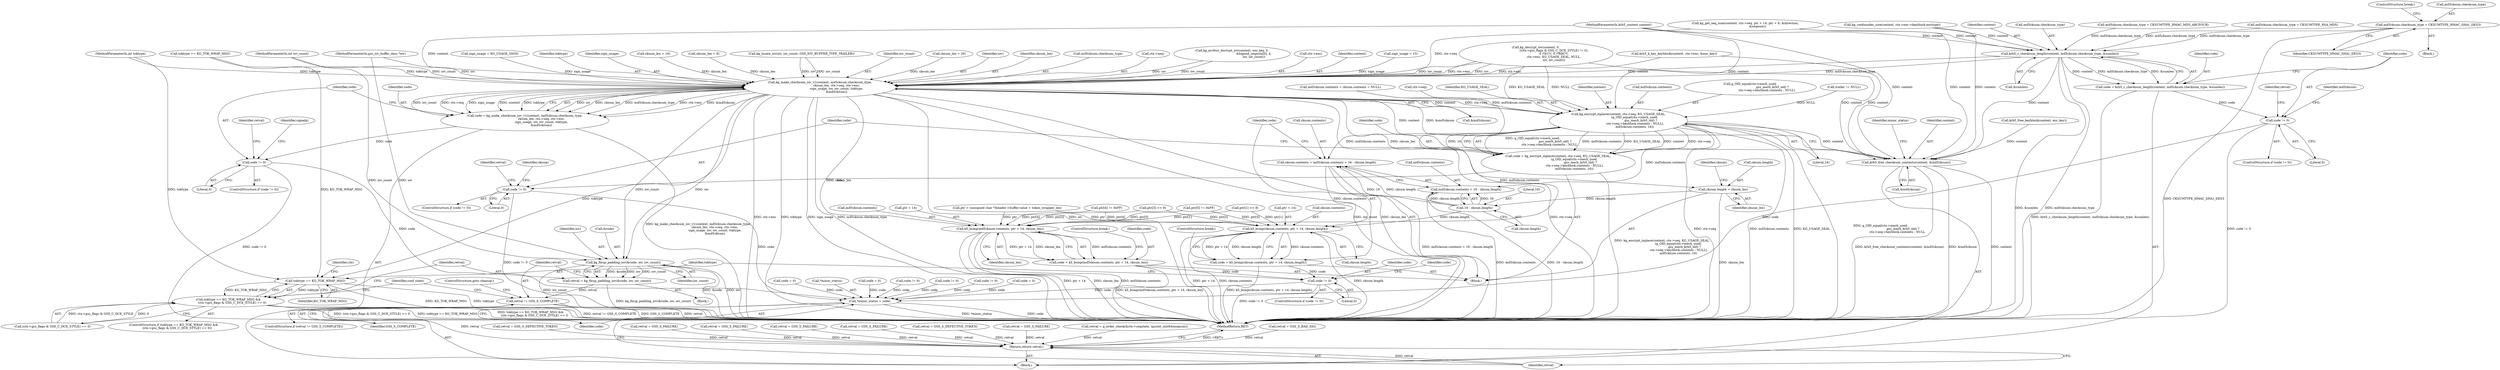 digraph "0_krb5_e6ae703ae597d798e310368d52b8f38ee11c6a73_0@API" {
"1000581" [label="(Call,md5cksum.checksum_type = CKSUMTYPE_HMAC_SHA1_DES3)"];
"1000591" [label="(Call,krb5_c_checksum_length(context, md5cksum.checksum_type, &sumlen))"];
"1000589" [label="(Call,code = krb5_c_checksum_length(context, md5cksum.checksum_type, &sumlen))"];
"1000599" [label="(Call,code != 0)"];
"1000834" [label="(Call,*minor_status = code)"];
"1000614" [label="(Call,kg_make_checksum_iov_v1(context, md5cksum.checksum_type,\n                                   cksum_len, ctx->seq, ctx->enc,\n                                   sign_usage, iov, iov_count, toktype,\n                                   &md5cksum))"];
"1000612" [label="(Call,code = kg_make_checksum_iov_v1(context, md5cksum.checksum_type,\n                                   cksum_len, ctx->seq, ctx->enc,\n                                   sign_usage, iov, iov_count, toktype,\n                                   &md5cksum))"];
"1000633" [label="(Call,code != 0)"];
"1000648" [label="(Call,kg_encrypt_inplace(context, ctx->seq, KG_USAGE_SEAL,\n                                  (g_OID_equal(ctx->mech_used,\n                                               gss_mech_krb5_old) ?\n                                   ctx->seq->keyblock.contents : NULL),\n                                  md5cksum.contents, 16))"];
"1000646" [label="(Call,code = kg_encrypt_inplace(context, ctx->seq, KG_USAGE_SEAL,\n                                  (g_OID_equal(ctx->mech_used,\n                                               gss_mech_krb5_old) ?\n                                   ctx->seq->keyblock.contents : NULL),\n                                  md5cksum.contents, 16))"];
"1000673" [label="(Call,code != 0)"];
"1000686" [label="(Call,cksum.contents = md5cksum.contents + 16 - cksum.length)"];
"1000701" [label="(Call,k5_bcmp(cksum.contents, ptr + 14, cksum.length))"];
"1000699" [label="(Call,code = k5_bcmp(cksum.contents, ptr + 14, cksum.length))"];
"1000735" [label="(Call,code != 0)"];
"1000690" [label="(Call,md5cksum.contents + 16 - cksum.length)"];
"1000830" [label="(Call,krb5_free_checksum_contents(context, &md5cksum))"];
"1000681" [label="(Call,cksum.length = cksum_len)"];
"1000694" [label="(Call,16 - cksum.length)"];
"1000716" [label="(Call,k5_bcmp(md5cksum.contents, ptr + 14, cksum_len))"];
"1000714" [label="(Call,code = k5_bcmp(md5cksum.contents, ptr + 14, cksum_len))"];
"1000748" [label="(Call,toktype == KG_TOK_WRAP_MSG)"];
"1000747" [label="(Call,toktype == KG_TOK_WRAP_MSG &&\n        (ctx->gss_flags & GSS_C_DCE_STYLE) == 0)"];
"1000761" [label="(Call,kg_fixup_padding_iov(&code, iov, iov_count))"];
"1000759" [label="(Call,retval = kg_fixup_padding_iov(&code, iov, iov_count))"];
"1000767" [label="(Call,retval != GSS_S_COMPLETE)"];
"1000838" [label="(Return,return retval;)"];
"1000700" [label="(Identifier,code)"];
"1000649" [label="(Identifier,context)"];
"1000686" [label="(Call,cksum.contents = md5cksum.contents + 16 - cksum.length)"];
"1000638" [label="(Identifier,retval)"];
"1000672" [label="(ControlStructure,if (code != 0))"];
"1000687" [label="(Call,cksum.contents)"];
"1000726" [label="(Call,code = 0)"];
"1000764" [label="(Identifier,iov)"];
"1000440" [label="(Call,krb5_k_key_keyblock(context, ctx->enc, &enc_key))"];
"1000233" [label="(Call,ptr[1] << 8)"];
"1000152" [label="(Call,md5cksum.contents = cksum.contents = NULL)"];
"1000634" [label="(Identifier,code)"];
"1000532" [label="(Call,kg_confounder_size(context, ctx->enc->keyblock.enctype))"];
"1000765" [label="(Identifier,iov_count)"];
"1000448" [label="(Call,code != 0)"];
"1000747" [label="(Call,toktype == KG_TOK_WRAP_MSG &&\n        (ctx->gss_flags & GSS_C_DCE_STYLE) == 0)"];
"1000674" [label="(Identifier,code)"];
"1000590" [label="(Identifier,code)"];
"1000742" [label="(Call,retval = GSS_S_BAD_SIG)"];
"1000723" [label="(Identifier,cksum_len)"];
"1000647" [label="(Identifier,code)"];
"1000601" [label="(Literal,0)"];
"1000668" [label="(Call,md5cksum.contents)"];
"1000405" [label="(Call,code != 0)"];
"1000736" [label="(Identifier,code)"];
"1000140" [label="(Call,sign_usage = KG_USAGE_SIGN)"];
"1000215" [label="(Call,ptr = (unsigned char *)header->buffer.value + token_wrapper_len)"];
"1000556" [label="(Call,retval = GSS_S_DEFECTIVE_TOKEN)"];
"1000603" [label="(Call,retval = GSS_S_FAILURE)"];
"1000117" [label="(MethodParameterIn,int toktype)"];
"1000839" [label="(Identifier,retval)"];
"1000836" [label="(Identifier,minor_status)"];
"1000758" [label="(Block,)"];
"1000635" [label="(Literal,0)"];
"1000600" [label="(Identifier,code)"];
"1000629" [label="(Identifier,toktype)"];
"1000596" [label="(Call,&sumlen)"];
"1000678" [label="(Identifier,retval)"];
"1000592" [label="(Identifier,context)"];
"1000452" [label="(Call,retval = GSS_S_FAILURE)"];
"1000716" [label="(Call,k5_bcmp(md5cksum.contents, ptr + 14, cksum_len))"];
"1000708" [label="(Call,cksum.length)"];
"1000589" [label="(Call,code = krb5_c_checksum_length(context, md5cksum.checksum_type, &sumlen))"];
"1000838" [label="(Return,return retval;)"];
"1000831" [label="(Identifier,context)"];
"1000643" [label="(Block,)"];
"1000751" [label="(Call,(ctx->gss_flags & GSS_C_DCE_STYLE) == 0)"];
"1000691" [label="(Call,md5cksum.contents)"];
"1000688" [label="(Identifier,cksum)"];
"1000696" [label="(Call,cksum.length)"];
"1000609" [label="(Identifier,md5cksum)"];
"1000766" [label="(ControlStructure,if (retval != GSS_S_COMPLETE))"];
"1000633" [label="(Call,code != 0)"];
"1000737" [label="(Literal,0)"];
"1000762" [label="(Call,&code)"];
"1000717" [label="(Call,md5cksum.contents)"];
"1000754" [label="(Identifier,ctx)"];
"1000626" [label="(Identifier,sign_usage)"];
"1000773" [label="(Identifier,conf_state)"];
"1000371" [label="(Call,cksum_len = 16)"];
"1000724" [label="(ControlStructure,break;)"];
"1000646" [label="(Call,code = kg_encrypt_inplace(context, ctx->seq, KG_USAGE_SEAL,\n                                  (g_OID_equal(ctx->mech_used,\n                                               gss_mech_krb5_old) ?\n                                   ctx->seq->keyblock.contents : NULL),\n                                  md5cksum.contents, 16))"];
"1000526" [label="(Call,retval = GSS_S_FAILURE)"];
"1000673" [label="(Call,code != 0)"];
"1000654" [label="(Call,g_OID_equal(ctx->mech_used,\n                                               gss_mech_krb5_old) ?\n                                   ctx->seq->keyblock.contents : NULL)"];
"1000359" [label="(Call,cksum_len = 8)"];
"1000581" [label="(Call,md5cksum.checksum_type = CKSUMTYPE_HMAC_SHA1_DES3)"];
"1000522" [label="(Call,code != 0)"];
"1000416" [label="(Call,toktype == KG_TOK_WRAP_MSG)"];
"1000637" [label="(Call,retval = GSS_S_FAILURE)"];
"1000613" [label="(Identifier,code)"];
"1000173" [label="(Call,kg_locate_iov(iov, iov_count, GSS_IOV_BUFFER_TYPE_TRAILER))"];
"1000628" [label="(Identifier,iov_count)"];
"1000376" [label="(Call,cksum_len = 20)"];
"1000720" [label="(Call,ptr + 14)"];
"1000648" [label="(Call,kg_encrypt_inplace(context, ctx->seq, KG_USAGE_SEAL,\n                                  (g_OID_equal(ctx->mech_used,\n                                               gss_mech_krb5_old) ?\n                                   ctx->seq->keyblock.contents : NULL),\n                                  md5cksum.contents, 16))"];
"1000735" [label="(Call,code != 0)"];
"1000748" [label="(Call,toktype == KG_TOK_WRAP_MSG)"];
"1000113" [label="(MethodParameterIn,int iov_count)"];
"1000729" [label="(Call,retval = GSS_S_DEFECTIVE_TOKEN)"];
"1000677" [label="(Call,retval = GSS_S_FAILURE)"];
"1000768" [label="(Identifier,retval)"];
"1000502" [label="(Call,kg_decrypt_iov(context, 0,\n                                      ((ctx->gss_flags & GSS_C_DCE_STYLE) != 0),\n                                      0 /*EC*/, 0 /*RRC*/,\n                                      ctx->enc, KG_USAGE_SEAL, NULL,\n                                      iov, iov_count))"];
"1000739" [label="(Call,code = 0)"];
"1000740" [label="(Identifier,code)"];
"1000837" [label="(Identifier,code)"];
"1000109" [label="(MethodParameterIn,krb5_context context)"];
"1000389" [label="(Call,kg_get_seq_num(context, ctx->seq, ptr + 14, ptr + 6, &direction,\n                          &seqnum))"];
"1000252" [label="(Call,ptr[4] != 0xFF)"];
"1000682" [label="(Call,cksum.length)"];
"1000685" [label="(Identifier,cksum_len)"];
"1000690" [label="(Call,md5cksum.contents + 16 - cksum.length)"];
"1000699" [label="(Call,code = k5_bcmp(cksum.contents, ptr + 14, cksum.length))"];
"1000734" [label="(ControlStructure,if (code != 0))"];
"1000750" [label="(Identifier,KG_TOK_WRAP_MSG)"];
"1000840" [label="(MethodReturn,RET)"];
"1000627" [label="(Identifier,iov)"];
"1000112" [label="(MethodParameterIn,gss_iov_buffer_desc *iov)"];
"1000705" [label="(Call,ptr + 14)"];
"1000257" [label="(Call,ptr[5] != 0xFF)"];
"1000834" [label="(Call,*minor_status = code)"];
"1000761" [label="(Call,kg_fixup_padding_iov(&code, iov, iov_count))"];
"1000245" [label="(Call,ptr[3] << 8)"];
"1000619" [label="(Identifier,cksum_len)"];
"1000562" [label="(Block,)"];
"1000586" [label="(ControlStructure,break;)"];
"1000632" [label="(ControlStructure,if (code != 0))"];
"1000816" [label="(Call,code = 0)"];
"1000582" [label="(Call,md5cksum.checksum_type)"];
"1000179" [label="(Call,trailer != NULL)"];
"1000702" [label="(Call,cksum.contents)"];
"1000769" [label="(Identifier,GSS_S_COMPLETE)"];
"1000759" [label="(Call,retval = kg_fixup_padding_iov(&code, iov, iov_count))"];
"1000593" [label="(Call,md5cksum.checksum_type)"];
"1000612" [label="(Call,code = kg_make_checksum_iov_v1(context, md5cksum.checksum_type,\n                                   cksum_len, ctx->seq, ctx->enc,\n                                   sign_usage, iov, iov_count, toktype,\n                                   &md5cksum))"];
"1000604" [label="(Identifier,retval)"];
"1000835" [label="(Call,*minor_status)"];
"1000642" [label="(Identifier,signalg)"];
"1000770" [label="(ControlStructure,goto cleanup;)"];
"1000695" [label="(Literal,16)"];
"1000614" [label="(Call,kg_make_checksum_iov_v1(context, md5cksum.checksum_type,\n                                   cksum_len, ctx->seq, ctx->enc,\n                                   sign_usage, iov, iov_count, toktype,\n                                   &md5cksum))"];
"1000760" [label="(Identifier,retval)"];
"1000681" [label="(Call,cksum.length = cksum_len)"];
"1000591" [label="(Call,krb5_c_checksum_length(context, md5cksum.checksum_type, &sumlen))"];
"1000832" [label="(Call,&md5cksum)"];
"1000616" [label="(Call,md5cksum.checksum_type)"];
"1000599" [label="(Call,code != 0)"];
"1000574" [label="(Call,md5cksum.checksum_type = CKSUMTYPE_HMAC_MD5_ARCFOUR)"];
"1000567" [label="(Call,md5cksum.checksum_type = CKSUMTYPE_RSA_MD5)"];
"1000620" [label="(Call,ctx->seq)"];
"1000118" [label="(Block,)"];
"1000714" [label="(Call,code = k5_bcmp(md5cksum.contents, ptr + 14, cksum_len))"];
"1000671" [label="(Literal,16)"];
"1000746" [label="(ControlStructure,if (toktype == KG_TOK_WRAP_MSG &&\n        (ctx->gss_flags & GSS_C_DCE_STYLE) == 0))"];
"1000767" [label="(Call,retval != GSS_S_COMPLETE)"];
"1000711" [label="(ControlStructure,break;)"];
"1000819" [label="(Call,retval = g_order_check(&ctx->seqstate, (gssint_uint64)seqnum))"];
"1000650" [label="(Call,ctx->seq)"];
"1000484" [label="(Call,kg_arcfour_docrypt_iov(context, enc_key, 0,\n                                              &bigend_seqnum[0], 4,\n                                              iov, iov_count))"];
"1000830" [label="(Call,krb5_free_checksum_contents(context, &md5cksum))"];
"1000694" [label="(Call,16 - cksum.length)"];
"1000630" [label="(Call,&md5cksum)"];
"1000623" [label="(Call,ctx->enc)"];
"1000749" [label="(Identifier,toktype)"];
"1000585" [label="(Identifier,CKSUMTYPE_HMAC_SHA1_DES3)"];
"1000701" [label="(Call,k5_bcmp(cksum.contents, ptr + 14, cksum.length))"];
"1000615" [label="(Identifier,context)"];
"1000683" [label="(Identifier,cksum)"];
"1000366" [label="(Call,sign_usage = 15)"];
"1000675" [label="(Literal,0)"];
"1000715" [label="(Identifier,code)"];
"1000653" [label="(Identifier,KG_USAGE_SEAL)"];
"1000598" [label="(ControlStructure,if (code != 0))"];
"1000495" [label="(Call,krb5_free_keyblock(context, enc_key))"];
"1000581" -> "1000562"  [label="AST: "];
"1000581" -> "1000585"  [label="CFG: "];
"1000582" -> "1000581"  [label="AST: "];
"1000585" -> "1000581"  [label="AST: "];
"1000586" -> "1000581"  [label="CFG: "];
"1000581" -> "1000840"  [label="DDG: CKSUMTYPE_HMAC_SHA1_DES3"];
"1000581" -> "1000591"  [label="DDG: md5cksum.checksum_type"];
"1000591" -> "1000589"  [label="AST: "];
"1000591" -> "1000596"  [label="CFG: "];
"1000592" -> "1000591"  [label="AST: "];
"1000593" -> "1000591"  [label="AST: "];
"1000596" -> "1000591"  [label="AST: "];
"1000589" -> "1000591"  [label="CFG: "];
"1000591" -> "1000840"  [label="DDG: &sumlen"];
"1000591" -> "1000840"  [label="DDG: md5cksum.checksum_type"];
"1000591" -> "1000589"  [label="DDG: context"];
"1000591" -> "1000589"  [label="DDG: md5cksum.checksum_type"];
"1000591" -> "1000589"  [label="DDG: &sumlen"];
"1000532" -> "1000591"  [label="DDG: context"];
"1000389" -> "1000591"  [label="DDG: context"];
"1000109" -> "1000591"  [label="DDG: context"];
"1000574" -> "1000591"  [label="DDG: md5cksum.checksum_type"];
"1000567" -> "1000591"  [label="DDG: md5cksum.checksum_type"];
"1000591" -> "1000614"  [label="DDG: context"];
"1000591" -> "1000614"  [label="DDG: md5cksum.checksum_type"];
"1000591" -> "1000830"  [label="DDG: context"];
"1000589" -> "1000118"  [label="AST: "];
"1000590" -> "1000589"  [label="AST: "];
"1000600" -> "1000589"  [label="CFG: "];
"1000589" -> "1000840"  [label="DDG: krb5_c_checksum_length(context, md5cksum.checksum_type, &sumlen)"];
"1000589" -> "1000599"  [label="DDG: code"];
"1000599" -> "1000598"  [label="AST: "];
"1000599" -> "1000601"  [label="CFG: "];
"1000600" -> "1000599"  [label="AST: "];
"1000601" -> "1000599"  [label="AST: "];
"1000604" -> "1000599"  [label="CFG: "];
"1000609" -> "1000599"  [label="CFG: "];
"1000599" -> "1000840"  [label="DDG: code != 0"];
"1000599" -> "1000834"  [label="DDG: code"];
"1000834" -> "1000118"  [label="AST: "];
"1000834" -> "1000837"  [label="CFG: "];
"1000835" -> "1000834"  [label="AST: "];
"1000837" -> "1000834"  [label="AST: "];
"1000839" -> "1000834"  [label="CFG: "];
"1000834" -> "1000840"  [label="DDG: *minor_status"];
"1000834" -> "1000840"  [label="DDG: code"];
"1000816" -> "1000834"  [label="DDG: code"];
"1000726" -> "1000834"  [label="DDG: code"];
"1000448" -> "1000834"  [label="DDG: code"];
"1000522" -> "1000834"  [label="DDG: code"];
"1000405" -> "1000834"  [label="DDG: code"];
"1000735" -> "1000834"  [label="DDG: code"];
"1000633" -> "1000834"  [label="DDG: code"];
"1000673" -> "1000834"  [label="DDG: code"];
"1000739" -> "1000834"  [label="DDG: code"];
"1000614" -> "1000612"  [label="AST: "];
"1000614" -> "1000630"  [label="CFG: "];
"1000615" -> "1000614"  [label="AST: "];
"1000616" -> "1000614"  [label="AST: "];
"1000619" -> "1000614"  [label="AST: "];
"1000620" -> "1000614"  [label="AST: "];
"1000623" -> "1000614"  [label="AST: "];
"1000626" -> "1000614"  [label="AST: "];
"1000627" -> "1000614"  [label="AST: "];
"1000628" -> "1000614"  [label="AST: "];
"1000629" -> "1000614"  [label="AST: "];
"1000630" -> "1000614"  [label="AST: "];
"1000612" -> "1000614"  [label="CFG: "];
"1000614" -> "1000840"  [label="DDG: ctx->enc"];
"1000614" -> "1000840"  [label="DDG: toktype"];
"1000614" -> "1000840"  [label="DDG: sign_usage"];
"1000614" -> "1000840"  [label="DDG: md5cksum.checksum_type"];
"1000614" -> "1000840"  [label="DDG: iov"];
"1000614" -> "1000840"  [label="DDG: iov_count"];
"1000614" -> "1000840"  [label="DDG: cksum_len"];
"1000614" -> "1000840"  [label="DDG: ctx->seq"];
"1000614" -> "1000612"  [label="DDG: iov"];
"1000614" -> "1000612"  [label="DDG: cksum_len"];
"1000614" -> "1000612"  [label="DDG: md5cksum.checksum_type"];
"1000614" -> "1000612"  [label="DDG: ctx->enc"];
"1000614" -> "1000612"  [label="DDG: &md5cksum"];
"1000614" -> "1000612"  [label="DDG: iov_count"];
"1000614" -> "1000612"  [label="DDG: ctx->seq"];
"1000614" -> "1000612"  [label="DDG: sign_usage"];
"1000614" -> "1000612"  [label="DDG: context"];
"1000614" -> "1000612"  [label="DDG: toktype"];
"1000109" -> "1000614"  [label="DDG: context"];
"1000376" -> "1000614"  [label="DDG: cksum_len"];
"1000359" -> "1000614"  [label="DDG: cksum_len"];
"1000371" -> "1000614"  [label="DDG: cksum_len"];
"1000389" -> "1000614"  [label="DDG: ctx->seq"];
"1000440" -> "1000614"  [label="DDG: ctx->enc"];
"1000502" -> "1000614"  [label="DDG: ctx->enc"];
"1000502" -> "1000614"  [label="DDG: iov"];
"1000502" -> "1000614"  [label="DDG: iov_count"];
"1000140" -> "1000614"  [label="DDG: sign_usage"];
"1000366" -> "1000614"  [label="DDG: sign_usage"];
"1000484" -> "1000614"  [label="DDG: iov"];
"1000484" -> "1000614"  [label="DDG: iov_count"];
"1000173" -> "1000614"  [label="DDG: iov"];
"1000173" -> "1000614"  [label="DDG: iov_count"];
"1000112" -> "1000614"  [label="DDG: iov"];
"1000113" -> "1000614"  [label="DDG: iov_count"];
"1000416" -> "1000614"  [label="DDG: toktype"];
"1000117" -> "1000614"  [label="DDG: toktype"];
"1000614" -> "1000648"  [label="DDG: context"];
"1000614" -> "1000648"  [label="DDG: ctx->seq"];
"1000614" -> "1000681"  [label="DDG: cksum_len"];
"1000614" -> "1000716"  [label="DDG: cksum_len"];
"1000614" -> "1000748"  [label="DDG: toktype"];
"1000614" -> "1000761"  [label="DDG: iov"];
"1000614" -> "1000761"  [label="DDG: iov_count"];
"1000614" -> "1000830"  [label="DDG: context"];
"1000614" -> "1000830"  [label="DDG: &md5cksum"];
"1000612" -> "1000118"  [label="AST: "];
"1000613" -> "1000612"  [label="AST: "];
"1000634" -> "1000612"  [label="CFG: "];
"1000612" -> "1000840"  [label="DDG: kg_make_checksum_iov_v1(context, md5cksum.checksum_type,\n                                   cksum_len, ctx->seq, ctx->enc,\n                                   sign_usage, iov, iov_count, toktype,\n                                   &md5cksum)"];
"1000612" -> "1000633"  [label="DDG: code"];
"1000633" -> "1000632"  [label="AST: "];
"1000633" -> "1000635"  [label="CFG: "];
"1000634" -> "1000633"  [label="AST: "];
"1000635" -> "1000633"  [label="AST: "];
"1000638" -> "1000633"  [label="CFG: "];
"1000642" -> "1000633"  [label="CFG: "];
"1000633" -> "1000840"  [label="DDG: code != 0"];
"1000648" -> "1000646"  [label="AST: "];
"1000648" -> "1000671"  [label="CFG: "];
"1000649" -> "1000648"  [label="AST: "];
"1000650" -> "1000648"  [label="AST: "];
"1000653" -> "1000648"  [label="AST: "];
"1000654" -> "1000648"  [label="AST: "];
"1000668" -> "1000648"  [label="AST: "];
"1000671" -> "1000648"  [label="AST: "];
"1000646" -> "1000648"  [label="CFG: "];
"1000648" -> "1000840"  [label="DDG: ctx->seq"];
"1000648" -> "1000840"  [label="DDG: md5cksum.contents"];
"1000648" -> "1000840"  [label="DDG: KG_USAGE_SEAL"];
"1000648" -> "1000840"  [label="DDG: g_OID_equal(ctx->mech_used,\n                                               gss_mech_krb5_old) ?\n                                   ctx->seq->keyblock.contents : NULL"];
"1000648" -> "1000646"  [label="DDG: g_OID_equal(ctx->mech_used,\n                                               gss_mech_krb5_old) ?\n                                   ctx->seq->keyblock.contents : NULL"];
"1000648" -> "1000646"  [label="DDG: md5cksum.contents"];
"1000648" -> "1000646"  [label="DDG: KG_USAGE_SEAL"];
"1000648" -> "1000646"  [label="DDG: context"];
"1000648" -> "1000646"  [label="DDG: ctx->seq"];
"1000648" -> "1000646"  [label="DDG: 16"];
"1000109" -> "1000648"  [label="DDG: context"];
"1000502" -> "1000648"  [label="DDG: KG_USAGE_SEAL"];
"1000502" -> "1000648"  [label="DDG: NULL"];
"1000179" -> "1000648"  [label="DDG: NULL"];
"1000152" -> "1000648"  [label="DDG: md5cksum.contents"];
"1000648" -> "1000686"  [label="DDG: md5cksum.contents"];
"1000648" -> "1000690"  [label="DDG: md5cksum.contents"];
"1000648" -> "1000830"  [label="DDG: context"];
"1000646" -> "1000643"  [label="AST: "];
"1000647" -> "1000646"  [label="AST: "];
"1000674" -> "1000646"  [label="CFG: "];
"1000646" -> "1000840"  [label="DDG: kg_encrypt_inplace(context, ctx->seq, KG_USAGE_SEAL,\n                                  (g_OID_equal(ctx->mech_used,\n                                               gss_mech_krb5_old) ?\n                                   ctx->seq->keyblock.contents : NULL),\n                                  md5cksum.contents, 16)"];
"1000646" -> "1000673"  [label="DDG: code"];
"1000673" -> "1000672"  [label="AST: "];
"1000673" -> "1000675"  [label="CFG: "];
"1000674" -> "1000673"  [label="AST: "];
"1000675" -> "1000673"  [label="AST: "];
"1000678" -> "1000673"  [label="CFG: "];
"1000683" -> "1000673"  [label="CFG: "];
"1000673" -> "1000840"  [label="DDG: code != 0"];
"1000686" -> "1000643"  [label="AST: "];
"1000686" -> "1000690"  [label="CFG: "];
"1000687" -> "1000686"  [label="AST: "];
"1000690" -> "1000686"  [label="AST: "];
"1000700" -> "1000686"  [label="CFG: "];
"1000686" -> "1000840"  [label="DDG: md5cksum.contents + 16 - cksum.length"];
"1000694" -> "1000686"  [label="DDG: 16"];
"1000694" -> "1000686"  [label="DDG: cksum.length"];
"1000686" -> "1000701"  [label="DDG: cksum.contents"];
"1000701" -> "1000699"  [label="AST: "];
"1000701" -> "1000708"  [label="CFG: "];
"1000702" -> "1000701"  [label="AST: "];
"1000705" -> "1000701"  [label="AST: "];
"1000708" -> "1000701"  [label="AST: "];
"1000699" -> "1000701"  [label="CFG: "];
"1000701" -> "1000840"  [label="DDG: cksum.length"];
"1000701" -> "1000840"  [label="DDG: ptr + 14"];
"1000701" -> "1000840"  [label="DDG: cksum.contents"];
"1000701" -> "1000699"  [label="DDG: cksum.contents"];
"1000701" -> "1000699"  [label="DDG: ptr + 14"];
"1000701" -> "1000699"  [label="DDG: cksum.length"];
"1000252" -> "1000701"  [label="DDG: ptr[4]"];
"1000257" -> "1000701"  [label="DDG: ptr[5]"];
"1000233" -> "1000701"  [label="DDG: ptr[1]"];
"1000245" -> "1000701"  [label="DDG: ptr[3]"];
"1000215" -> "1000701"  [label="DDG: ptr"];
"1000694" -> "1000701"  [label="DDG: cksum.length"];
"1000699" -> "1000643"  [label="AST: "];
"1000700" -> "1000699"  [label="AST: "];
"1000711" -> "1000699"  [label="CFG: "];
"1000699" -> "1000840"  [label="DDG: k5_bcmp(cksum.contents, ptr + 14, cksum.length)"];
"1000699" -> "1000735"  [label="DDG: code"];
"1000735" -> "1000734"  [label="AST: "];
"1000735" -> "1000737"  [label="CFG: "];
"1000736" -> "1000735"  [label="AST: "];
"1000737" -> "1000735"  [label="AST: "];
"1000740" -> "1000735"  [label="CFG: "];
"1000749" -> "1000735"  [label="CFG: "];
"1000735" -> "1000840"  [label="DDG: code != 0"];
"1000714" -> "1000735"  [label="DDG: code"];
"1000690" -> "1000694"  [label="CFG: "];
"1000691" -> "1000690"  [label="AST: "];
"1000694" -> "1000690"  [label="AST: "];
"1000690" -> "1000840"  [label="DDG: 16 - cksum.length"];
"1000690" -> "1000840"  [label="DDG: md5cksum.contents"];
"1000694" -> "1000690"  [label="DDG: 16"];
"1000694" -> "1000690"  [label="DDG: cksum.length"];
"1000830" -> "1000118"  [label="AST: "];
"1000830" -> "1000832"  [label="CFG: "];
"1000831" -> "1000830"  [label="AST: "];
"1000832" -> "1000830"  [label="AST: "];
"1000836" -> "1000830"  [label="CFG: "];
"1000830" -> "1000840"  [label="DDG: krb5_free_checksum_contents(context, &md5cksum)"];
"1000830" -> "1000840"  [label="DDG: &md5cksum"];
"1000830" -> "1000840"  [label="DDG: context"];
"1000532" -> "1000830"  [label="DDG: context"];
"1000495" -> "1000830"  [label="DDG: context"];
"1000502" -> "1000830"  [label="DDG: context"];
"1000389" -> "1000830"  [label="DDG: context"];
"1000440" -> "1000830"  [label="DDG: context"];
"1000109" -> "1000830"  [label="DDG: context"];
"1000681" -> "1000643"  [label="AST: "];
"1000681" -> "1000685"  [label="CFG: "];
"1000682" -> "1000681"  [label="AST: "];
"1000685" -> "1000681"  [label="AST: "];
"1000688" -> "1000681"  [label="CFG: "];
"1000681" -> "1000840"  [label="DDG: cksum_len"];
"1000681" -> "1000694"  [label="DDG: cksum.length"];
"1000694" -> "1000696"  [label="CFG: "];
"1000695" -> "1000694"  [label="AST: "];
"1000696" -> "1000694"  [label="AST: "];
"1000716" -> "1000714"  [label="AST: "];
"1000716" -> "1000723"  [label="CFG: "];
"1000717" -> "1000716"  [label="AST: "];
"1000720" -> "1000716"  [label="AST: "];
"1000723" -> "1000716"  [label="AST: "];
"1000714" -> "1000716"  [label="CFG: "];
"1000716" -> "1000840"  [label="DDG: md5cksum.contents"];
"1000716" -> "1000840"  [label="DDG: ptr + 14"];
"1000716" -> "1000840"  [label="DDG: cksum_len"];
"1000716" -> "1000714"  [label="DDG: md5cksum.contents"];
"1000716" -> "1000714"  [label="DDG: ptr + 14"];
"1000716" -> "1000714"  [label="DDG: cksum_len"];
"1000152" -> "1000716"  [label="DDG: md5cksum.contents"];
"1000252" -> "1000716"  [label="DDG: ptr[4]"];
"1000257" -> "1000716"  [label="DDG: ptr[5]"];
"1000233" -> "1000716"  [label="DDG: ptr[1]"];
"1000245" -> "1000716"  [label="DDG: ptr[3]"];
"1000215" -> "1000716"  [label="DDG: ptr"];
"1000714" -> "1000643"  [label="AST: "];
"1000715" -> "1000714"  [label="AST: "];
"1000724" -> "1000714"  [label="CFG: "];
"1000714" -> "1000840"  [label="DDG: k5_bcmp(md5cksum.contents, ptr + 14, cksum_len)"];
"1000748" -> "1000747"  [label="AST: "];
"1000748" -> "1000750"  [label="CFG: "];
"1000749" -> "1000748"  [label="AST: "];
"1000750" -> "1000748"  [label="AST: "];
"1000754" -> "1000748"  [label="CFG: "];
"1000747" -> "1000748"  [label="CFG: "];
"1000748" -> "1000840"  [label="DDG: KG_TOK_WRAP_MSG"];
"1000748" -> "1000840"  [label="DDG: toktype"];
"1000748" -> "1000747"  [label="DDG: toktype"];
"1000748" -> "1000747"  [label="DDG: KG_TOK_WRAP_MSG"];
"1000117" -> "1000748"  [label="DDG: toktype"];
"1000416" -> "1000748"  [label="DDG: KG_TOK_WRAP_MSG"];
"1000747" -> "1000746"  [label="AST: "];
"1000747" -> "1000751"  [label="CFG: "];
"1000751" -> "1000747"  [label="AST: "];
"1000760" -> "1000747"  [label="CFG: "];
"1000773" -> "1000747"  [label="CFG: "];
"1000747" -> "1000840"  [label="DDG: (ctx->gss_flags & GSS_C_DCE_STYLE) == 0"];
"1000747" -> "1000840"  [label="DDG: toktype == KG_TOK_WRAP_MSG"];
"1000747" -> "1000840"  [label="DDG: toktype == KG_TOK_WRAP_MSG &&\n        (ctx->gss_flags & GSS_C_DCE_STYLE) == 0"];
"1000751" -> "1000747"  [label="DDG: ctx->gss_flags & GSS_C_DCE_STYLE"];
"1000751" -> "1000747"  [label="DDG: 0"];
"1000761" -> "1000759"  [label="AST: "];
"1000761" -> "1000765"  [label="CFG: "];
"1000762" -> "1000761"  [label="AST: "];
"1000764" -> "1000761"  [label="AST: "];
"1000765" -> "1000761"  [label="AST: "];
"1000759" -> "1000761"  [label="CFG: "];
"1000761" -> "1000840"  [label="DDG: &code"];
"1000761" -> "1000840"  [label="DDG: iov"];
"1000761" -> "1000840"  [label="DDG: iov_count"];
"1000761" -> "1000759"  [label="DDG: &code"];
"1000761" -> "1000759"  [label="DDG: iov"];
"1000761" -> "1000759"  [label="DDG: iov_count"];
"1000112" -> "1000761"  [label="DDG: iov"];
"1000113" -> "1000761"  [label="DDG: iov_count"];
"1000759" -> "1000758"  [label="AST: "];
"1000760" -> "1000759"  [label="AST: "];
"1000768" -> "1000759"  [label="CFG: "];
"1000759" -> "1000840"  [label="DDG: kg_fixup_padding_iov(&code, iov, iov_count)"];
"1000759" -> "1000767"  [label="DDG: retval"];
"1000767" -> "1000766"  [label="AST: "];
"1000767" -> "1000769"  [label="CFG: "];
"1000768" -> "1000767"  [label="AST: "];
"1000769" -> "1000767"  [label="AST: "];
"1000770" -> "1000767"  [label="CFG: "];
"1000773" -> "1000767"  [label="CFG: "];
"1000767" -> "1000840"  [label="DDG: retval != GSS_S_COMPLETE"];
"1000767" -> "1000840"  [label="DDG: GSS_S_COMPLETE"];
"1000767" -> "1000840"  [label="DDG: retval"];
"1000767" -> "1000838"  [label="DDG: retval"];
"1000838" -> "1000118"  [label="AST: "];
"1000838" -> "1000839"  [label="CFG: "];
"1000839" -> "1000838"  [label="AST: "];
"1000840" -> "1000838"  [label="CFG: "];
"1000838" -> "1000840"  [label="DDG: <RET>"];
"1000839" -> "1000838"  [label="DDG: retval"];
"1000637" -> "1000838"  [label="DDG: retval"];
"1000677" -> "1000838"  [label="DDG: retval"];
"1000729" -> "1000838"  [label="DDG: retval"];
"1000556" -> "1000838"  [label="DDG: retval"];
"1000819" -> "1000838"  [label="DDG: retval"];
"1000603" -> "1000838"  [label="DDG: retval"];
"1000526" -> "1000838"  [label="DDG: retval"];
"1000742" -> "1000838"  [label="DDG: retval"];
"1000452" -> "1000838"  [label="DDG: retval"];
}
